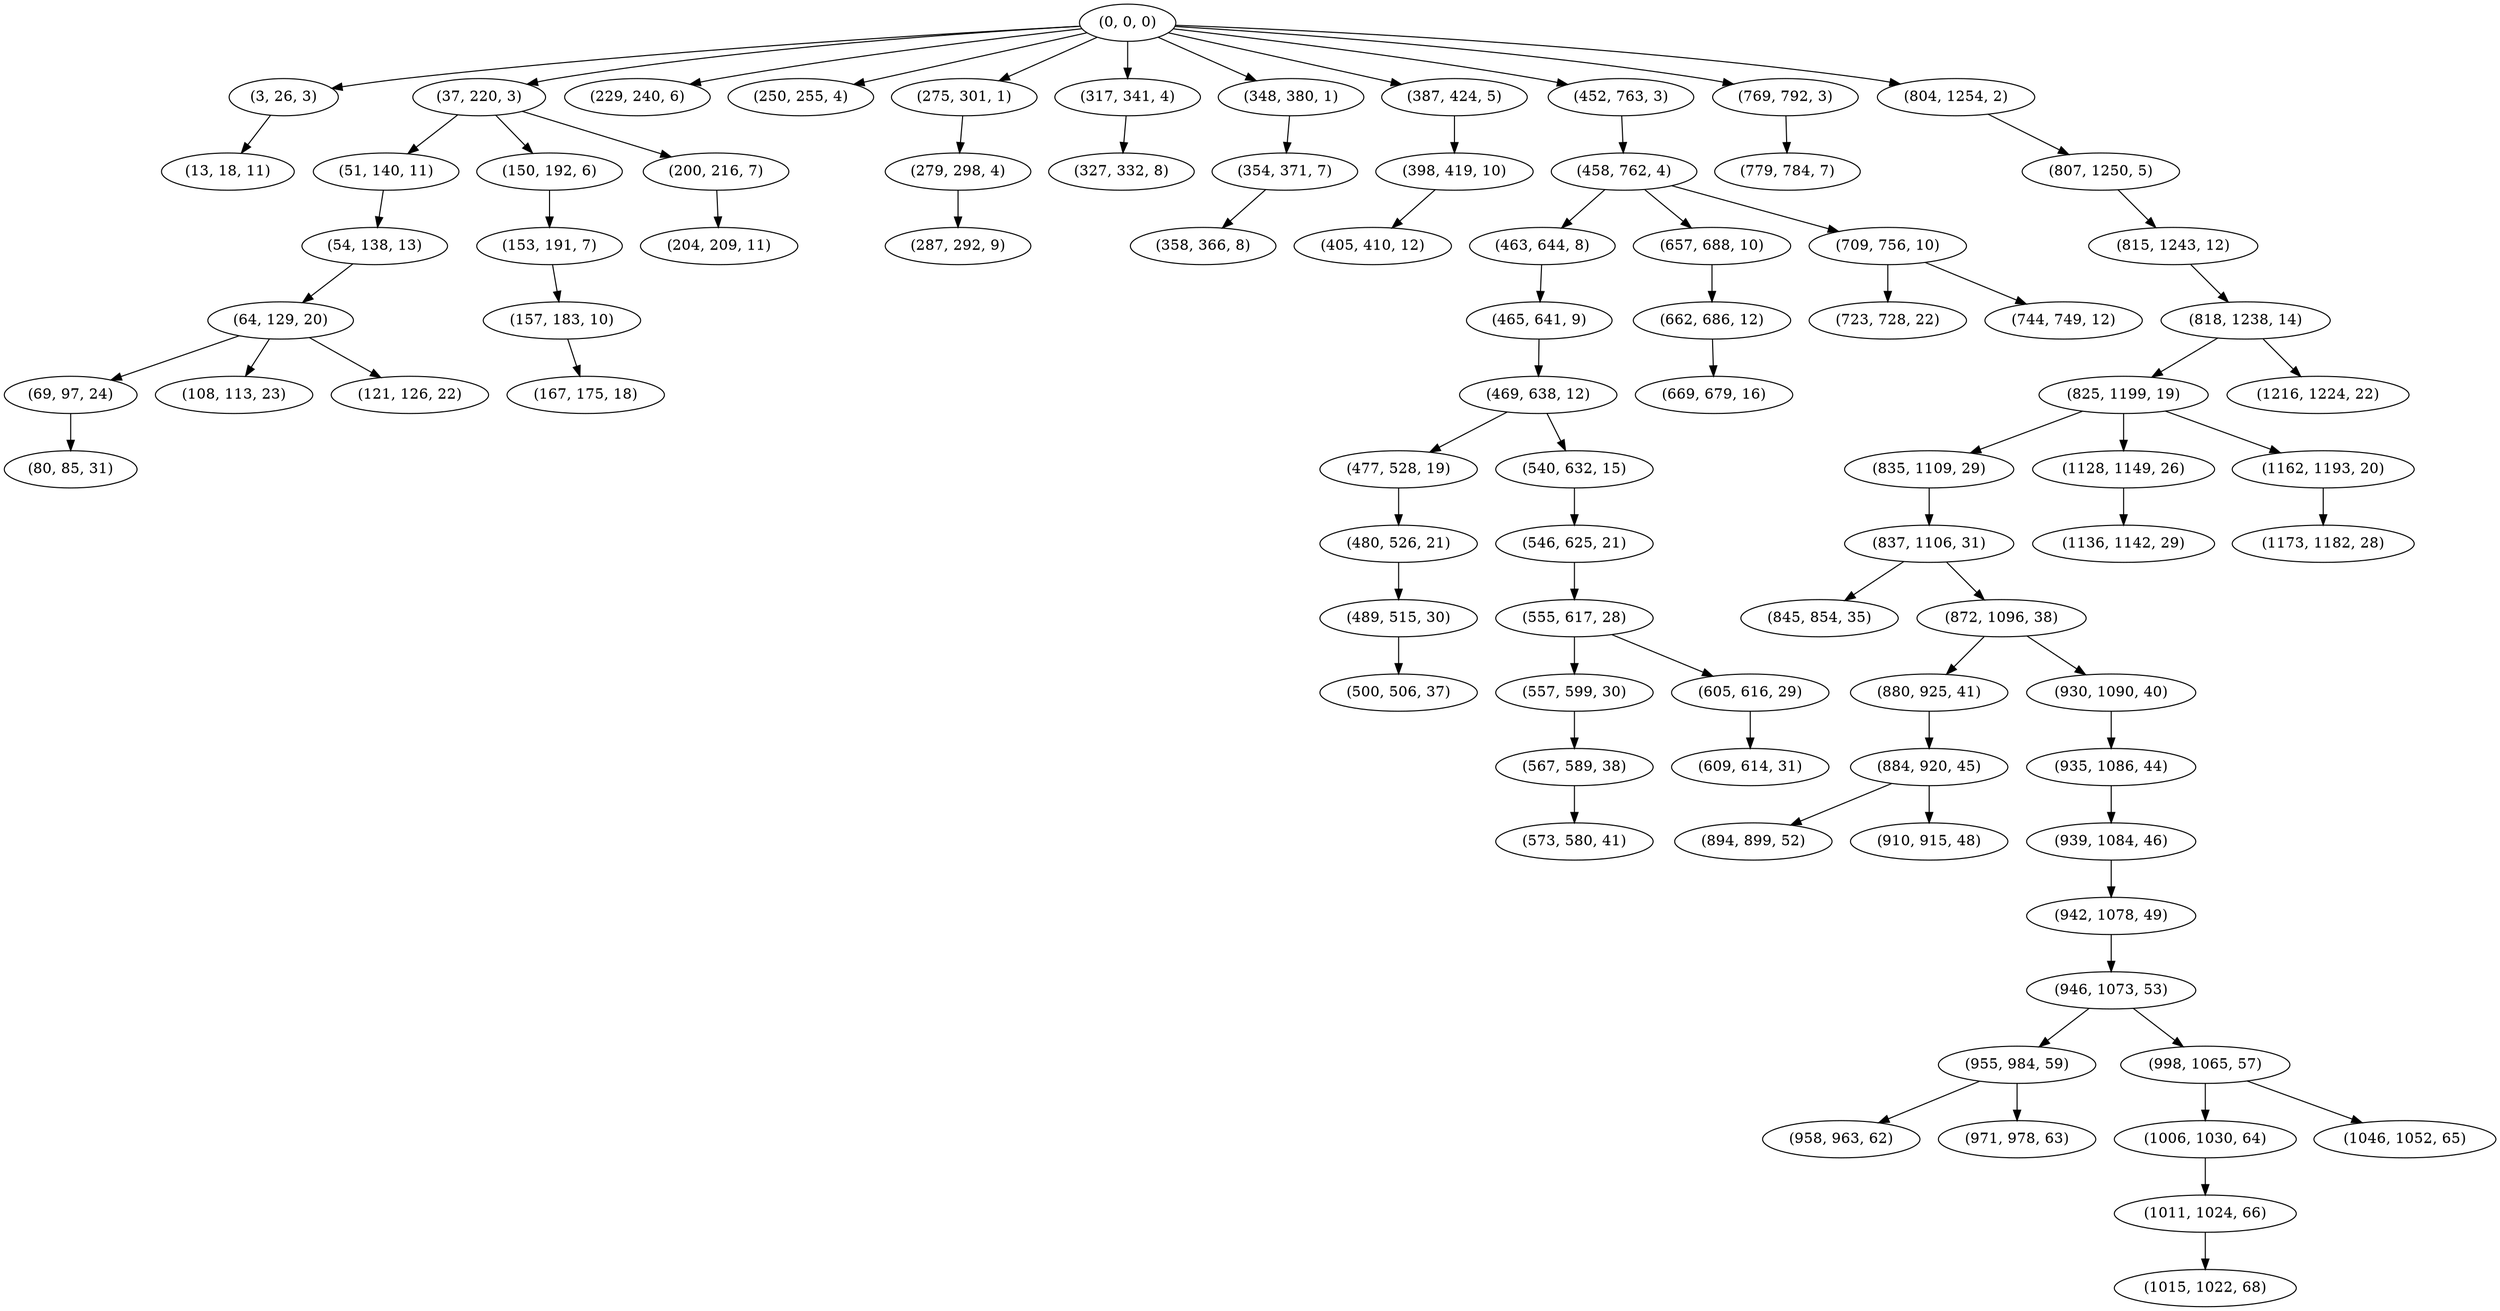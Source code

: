 digraph tree {
    "(0, 0, 0)";
    "(3, 26, 3)";
    "(13, 18, 11)";
    "(37, 220, 3)";
    "(51, 140, 11)";
    "(54, 138, 13)";
    "(64, 129, 20)";
    "(69, 97, 24)";
    "(80, 85, 31)";
    "(108, 113, 23)";
    "(121, 126, 22)";
    "(150, 192, 6)";
    "(153, 191, 7)";
    "(157, 183, 10)";
    "(167, 175, 18)";
    "(200, 216, 7)";
    "(204, 209, 11)";
    "(229, 240, 6)";
    "(250, 255, 4)";
    "(275, 301, 1)";
    "(279, 298, 4)";
    "(287, 292, 9)";
    "(317, 341, 4)";
    "(327, 332, 8)";
    "(348, 380, 1)";
    "(354, 371, 7)";
    "(358, 366, 8)";
    "(387, 424, 5)";
    "(398, 419, 10)";
    "(405, 410, 12)";
    "(452, 763, 3)";
    "(458, 762, 4)";
    "(463, 644, 8)";
    "(465, 641, 9)";
    "(469, 638, 12)";
    "(477, 528, 19)";
    "(480, 526, 21)";
    "(489, 515, 30)";
    "(500, 506, 37)";
    "(540, 632, 15)";
    "(546, 625, 21)";
    "(555, 617, 28)";
    "(557, 599, 30)";
    "(567, 589, 38)";
    "(573, 580, 41)";
    "(605, 616, 29)";
    "(609, 614, 31)";
    "(657, 688, 10)";
    "(662, 686, 12)";
    "(669, 679, 16)";
    "(709, 756, 10)";
    "(723, 728, 22)";
    "(744, 749, 12)";
    "(769, 792, 3)";
    "(779, 784, 7)";
    "(804, 1254, 2)";
    "(807, 1250, 5)";
    "(815, 1243, 12)";
    "(818, 1238, 14)";
    "(825, 1199, 19)";
    "(835, 1109, 29)";
    "(837, 1106, 31)";
    "(845, 854, 35)";
    "(872, 1096, 38)";
    "(880, 925, 41)";
    "(884, 920, 45)";
    "(894, 899, 52)";
    "(910, 915, 48)";
    "(930, 1090, 40)";
    "(935, 1086, 44)";
    "(939, 1084, 46)";
    "(942, 1078, 49)";
    "(946, 1073, 53)";
    "(955, 984, 59)";
    "(958, 963, 62)";
    "(971, 978, 63)";
    "(998, 1065, 57)";
    "(1006, 1030, 64)";
    "(1011, 1024, 66)";
    "(1015, 1022, 68)";
    "(1046, 1052, 65)";
    "(1128, 1149, 26)";
    "(1136, 1142, 29)";
    "(1162, 1193, 20)";
    "(1173, 1182, 28)";
    "(1216, 1224, 22)";
    "(0, 0, 0)" -> "(3, 26, 3)";
    "(0, 0, 0)" -> "(37, 220, 3)";
    "(0, 0, 0)" -> "(229, 240, 6)";
    "(0, 0, 0)" -> "(250, 255, 4)";
    "(0, 0, 0)" -> "(275, 301, 1)";
    "(0, 0, 0)" -> "(317, 341, 4)";
    "(0, 0, 0)" -> "(348, 380, 1)";
    "(0, 0, 0)" -> "(387, 424, 5)";
    "(0, 0, 0)" -> "(452, 763, 3)";
    "(0, 0, 0)" -> "(769, 792, 3)";
    "(0, 0, 0)" -> "(804, 1254, 2)";
    "(3, 26, 3)" -> "(13, 18, 11)";
    "(37, 220, 3)" -> "(51, 140, 11)";
    "(37, 220, 3)" -> "(150, 192, 6)";
    "(37, 220, 3)" -> "(200, 216, 7)";
    "(51, 140, 11)" -> "(54, 138, 13)";
    "(54, 138, 13)" -> "(64, 129, 20)";
    "(64, 129, 20)" -> "(69, 97, 24)";
    "(64, 129, 20)" -> "(108, 113, 23)";
    "(64, 129, 20)" -> "(121, 126, 22)";
    "(69, 97, 24)" -> "(80, 85, 31)";
    "(150, 192, 6)" -> "(153, 191, 7)";
    "(153, 191, 7)" -> "(157, 183, 10)";
    "(157, 183, 10)" -> "(167, 175, 18)";
    "(200, 216, 7)" -> "(204, 209, 11)";
    "(275, 301, 1)" -> "(279, 298, 4)";
    "(279, 298, 4)" -> "(287, 292, 9)";
    "(317, 341, 4)" -> "(327, 332, 8)";
    "(348, 380, 1)" -> "(354, 371, 7)";
    "(354, 371, 7)" -> "(358, 366, 8)";
    "(387, 424, 5)" -> "(398, 419, 10)";
    "(398, 419, 10)" -> "(405, 410, 12)";
    "(452, 763, 3)" -> "(458, 762, 4)";
    "(458, 762, 4)" -> "(463, 644, 8)";
    "(458, 762, 4)" -> "(657, 688, 10)";
    "(458, 762, 4)" -> "(709, 756, 10)";
    "(463, 644, 8)" -> "(465, 641, 9)";
    "(465, 641, 9)" -> "(469, 638, 12)";
    "(469, 638, 12)" -> "(477, 528, 19)";
    "(469, 638, 12)" -> "(540, 632, 15)";
    "(477, 528, 19)" -> "(480, 526, 21)";
    "(480, 526, 21)" -> "(489, 515, 30)";
    "(489, 515, 30)" -> "(500, 506, 37)";
    "(540, 632, 15)" -> "(546, 625, 21)";
    "(546, 625, 21)" -> "(555, 617, 28)";
    "(555, 617, 28)" -> "(557, 599, 30)";
    "(555, 617, 28)" -> "(605, 616, 29)";
    "(557, 599, 30)" -> "(567, 589, 38)";
    "(567, 589, 38)" -> "(573, 580, 41)";
    "(605, 616, 29)" -> "(609, 614, 31)";
    "(657, 688, 10)" -> "(662, 686, 12)";
    "(662, 686, 12)" -> "(669, 679, 16)";
    "(709, 756, 10)" -> "(723, 728, 22)";
    "(709, 756, 10)" -> "(744, 749, 12)";
    "(769, 792, 3)" -> "(779, 784, 7)";
    "(804, 1254, 2)" -> "(807, 1250, 5)";
    "(807, 1250, 5)" -> "(815, 1243, 12)";
    "(815, 1243, 12)" -> "(818, 1238, 14)";
    "(818, 1238, 14)" -> "(825, 1199, 19)";
    "(818, 1238, 14)" -> "(1216, 1224, 22)";
    "(825, 1199, 19)" -> "(835, 1109, 29)";
    "(825, 1199, 19)" -> "(1128, 1149, 26)";
    "(825, 1199, 19)" -> "(1162, 1193, 20)";
    "(835, 1109, 29)" -> "(837, 1106, 31)";
    "(837, 1106, 31)" -> "(845, 854, 35)";
    "(837, 1106, 31)" -> "(872, 1096, 38)";
    "(872, 1096, 38)" -> "(880, 925, 41)";
    "(872, 1096, 38)" -> "(930, 1090, 40)";
    "(880, 925, 41)" -> "(884, 920, 45)";
    "(884, 920, 45)" -> "(894, 899, 52)";
    "(884, 920, 45)" -> "(910, 915, 48)";
    "(930, 1090, 40)" -> "(935, 1086, 44)";
    "(935, 1086, 44)" -> "(939, 1084, 46)";
    "(939, 1084, 46)" -> "(942, 1078, 49)";
    "(942, 1078, 49)" -> "(946, 1073, 53)";
    "(946, 1073, 53)" -> "(955, 984, 59)";
    "(946, 1073, 53)" -> "(998, 1065, 57)";
    "(955, 984, 59)" -> "(958, 963, 62)";
    "(955, 984, 59)" -> "(971, 978, 63)";
    "(998, 1065, 57)" -> "(1006, 1030, 64)";
    "(998, 1065, 57)" -> "(1046, 1052, 65)";
    "(1006, 1030, 64)" -> "(1011, 1024, 66)";
    "(1011, 1024, 66)" -> "(1015, 1022, 68)";
    "(1128, 1149, 26)" -> "(1136, 1142, 29)";
    "(1162, 1193, 20)" -> "(1173, 1182, 28)";
}
